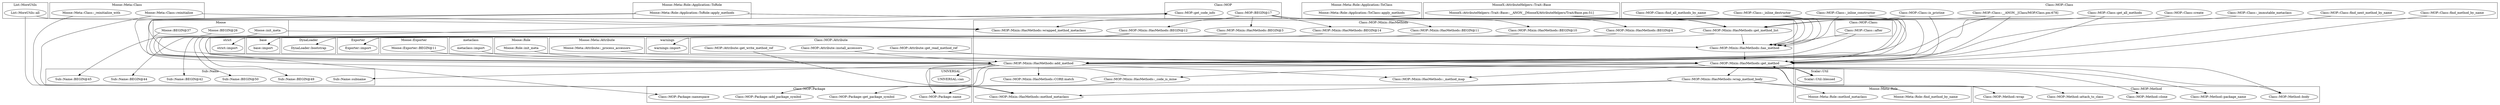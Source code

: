 digraph {
graph [overlap=false]
subgraph cluster_Moose_Meta_Role_Application_ToRole {
	label="Moose::Meta::Role::Application::ToRole";
	"Moose::Meta::Role::Application::ToRole::apply_methods";
}
subgraph cluster_DynaLoader {
	label="DynaLoader";
	"DynaLoader::bootstrap";
}
subgraph cluster_List_MoreUtils {
	label="List::MoreUtils";
	"List::MoreUtils::all";
}
subgraph cluster_warnings {
	label="warnings";
	"warnings::import";
}
subgraph cluster_Moose_Exporter {
	label="Moose::Exporter";
	"Moose::Exporter::BEGIN@11";
}
subgraph cluster_Class_MOP_Mixin_HasMethods {
	label="Class::MOP::Mixin::HasMethods";
	"Class::MOP::Mixin::HasMethods::BEGIN@14";
	"Class::MOP::Mixin::HasMethods::BEGIN@12";
	"Class::MOP::Mixin::HasMethods::CORE:match";
	"Class::MOP::Mixin::HasMethods::get_method";
	"Class::MOP::Mixin::HasMethods::has_method";
	"Class::MOP::Mixin::HasMethods::_code_is_mine";
	"Class::MOP::Mixin::HasMethods::add_method";
	"Class::MOP::Mixin::HasMethods::BEGIN@4";
	"Class::MOP::Mixin::HasMethods::get_method_list";
	"Class::MOP::Mixin::HasMethods::BEGIN@11";
	"Class::MOP::Mixin::HasMethods::method_metaclass";
	"Class::MOP::Mixin::HasMethods::BEGIN@3";
	"Class::MOP::Mixin::HasMethods::_method_map";
	"Class::MOP::Mixin::HasMethods::wrapped_method_metaclass";
	"Class::MOP::Mixin::HasMethods::wrap_method_body";
	"Class::MOP::Mixin::HasMethods::BEGIN@10";
}
subgraph cluster_Moose_Meta_Role {
	label="Moose::Meta::Role";
	"Moose::Meta::Role::find_method_by_name";
	"Moose::Meta::Role::method_metaclass";
}
subgraph cluster_Moose {
	label="Moose";
	"Moose::BEGIN@26";
	"Moose::BEGIN@37";
	"Moose::init_meta";
}
subgraph cluster_Sub_Name {
	label="Sub::Name";
	"Sub::Name::BEGIN@45";
	"Sub::Name::subname";
	"Sub::Name::BEGIN@44";
	"Sub::Name::BEGIN@42";
	"Sub::Name::BEGIN@50";
	"Sub::Name::BEGIN@49";
}
subgraph cluster_metaclass {
	label="metaclass";
	"metaclass::import";
}
subgraph cluster_Scalar_Util {
	label="Scalar::Util";
	"Scalar::Util::blessed";
}
subgraph cluster_UNIVERSAL {
	label="UNIVERSAL";
	"UNIVERSAL::can";
}
subgraph cluster_Moose_Meta_Class {
	label="Moose::Meta::Class";
	"Moose::Meta::Class::_reinitialize_with";
	"Moose::Meta::Class::reinitialize";
}
subgraph cluster_base {
	label="base";
	"base::import";
}
subgraph cluster_strict {
	label="strict";
	"strict::import";
}
subgraph cluster_Class_MOP_Class {
	label="Class::MOP::Class";
	"Class::MOP::Class::find_all_methods_by_name";
	"Class::MOP::Class::find_next_method_by_name";
	"Class::MOP::Class::_inline_constructor";
	"Class::MOP::Class::__ANON__[Class/MOP/Class.pm:678]";
	"Class::MOP::Class::is_pristine";
	"Class::MOP::Class::create";
	"Class::MOP::Class::find_method_by_name";
	"Class::MOP::Class::_immutable_metaclass";
	"Class::MOP::Class::_inline_destructor";
	"Class::MOP::Class::get_all_methods";
}
subgraph cluster_Class_MOP {
	label="Class::MOP";
	"Class::MOP::BEGIN@17";
	"Class::MOP::get_code_info";
}
subgraph cluster_Exporter {
	label="Exporter";
	"Exporter::import";
}
subgraph cluster_Class_MOP_Attribute {
	label="Class::MOP::Attribute";
	"Class::MOP::Attribute::get_write_method_ref";
	"Class::MOP::Attribute::install_accessors";
	"Class::MOP::Attribute::get_read_method_ref";
}
subgraph cluster_Moose_Role {
	label="Moose::Role";
	"Moose::Role::init_meta";
}
subgraph cluster_MooseX_AttributeHelpers_Trait_Base {
	label="MooseX::AttributeHelpers::Trait::Base";
	"MooseX::AttributeHelpers::Trait::Base::__ANON__[MooseX/AttributeHelpers/Trait/Base.pm:51]";
}
subgraph cluster_Class_MOP_Class_ {
	label="Class::MOP::Class:";
	"Class::MOP::Class:::after";
}
subgraph cluster_Class_MOP_Package {
	label="Class::MOP::Package";
	"Class::MOP::Package::add_package_symbol";
	"Class::MOP::Package::namespace";
	"Class::MOP::Package::name";
	"Class::MOP::Package::get_package_symbol";
}
subgraph cluster_Moose_Meta_Attribute {
	label="Moose::Meta::Attribute";
	"Moose::Meta::Attribute::_process_accessors";
}
subgraph cluster_Class_MOP_Method {
	label="Class::MOP::Method";
	"Class::MOP::Method::clone";
	"Class::MOP::Method::body";
	"Class::MOP::Method::attach_to_class";
	"Class::MOP::Method::wrap";
	"Class::MOP::Method::package_name";
}
subgraph cluster_Moose_Meta_Role_Application_ToClass {
	label="Moose::Meta::Role::Application::ToClass";
	"Moose::Meta::Role::Application::ToClass::apply_methods";
}
"Class::MOP::Mixin::HasMethods::get_method_list" -> "Class::MOP::Package::namespace";
"Class::MOP::BEGIN@17" -> "Class::MOP::Mixin::HasMethods::BEGIN@14";
"Class::MOP::Mixin::HasMethods::add_method" -> "Class::MOP::Mixin::HasMethods::CORE:match";
"Class::MOP::Mixin::HasMethods::add_method" -> "Class::MOP::Method::package_name";
"Class::MOP::Mixin::HasMethods::wrap_method_body" -> "Class::MOP::Method::wrap";
"Class::MOP::Mixin::HasMethods::BEGIN@12" -> "Exporter::import";
"Class::MOP::Mixin::HasMethods::BEGIN@11" -> "Exporter::import";
"Class::MOP::Mixin::HasMethods::BEGIN@10" -> "Exporter::import";
"Class::MOP::Mixin::HasMethods::BEGIN@12" -> "DynaLoader::bootstrap";
"Class::MOP::Mixin::HasMethods::add_method" -> "Class::MOP::Method::clone";
"Class::MOP::BEGIN@17" -> "Class::MOP::Mixin::HasMethods::BEGIN@12";
"Moose::Meta::Role::Application::ToClass::apply_methods" -> "Class::MOP::Mixin::HasMethods::get_method";
"Moose::Meta::Role::Application::ToRole::apply_methods" -> "Class::MOP::Mixin::HasMethods::get_method";
"Class::MOP::Class::find_next_method_by_name" -> "Class::MOP::Mixin::HasMethods::get_method";
"MooseX::AttributeHelpers::Trait::Base::__ANON__[MooseX/AttributeHelpers/Trait/Base.pm:51]" -> "Class::MOP::Mixin::HasMethods::get_method";
"Class::MOP::Attribute::get_read_method_ref" -> "Class::MOP::Mixin::HasMethods::get_method";
"Moose::Meta::Attribute::_process_accessors" -> "Class::MOP::Mixin::HasMethods::get_method";
"Class::MOP::Mixin::HasMethods::has_method" -> "Class::MOP::Mixin::HasMethods::get_method";
"Class::MOP::Class::__ANON__[Class/MOP/Class.pm:678]" -> "Class::MOP::Mixin::HasMethods::get_method";
"Class::MOP::Class::is_pristine" -> "Class::MOP::Mixin::HasMethods::get_method";
"Moose::Meta::Role::find_method_by_name" -> "Class::MOP::Mixin::HasMethods::get_method";
"Class::MOP::Class::find_method_by_name" -> "Class::MOP::Mixin::HasMethods::get_method";
"Class::MOP::Class::get_all_methods" -> "Class::MOP::Mixin::HasMethods::get_method";
"Moose::Meta::Class::reinitialize" -> "Class::MOP::Mixin::HasMethods::method_metaclass";
"Moose::Meta::Class::_reinitialize_with" -> "Class::MOP::Mixin::HasMethods::method_metaclass";
"List::MoreUtils::all" -> "Class::MOP::Mixin::HasMethods::method_metaclass";
"Class::MOP::Attribute::get_write_method_ref" -> "Class::MOP::Mixin::HasMethods::method_metaclass";
"Class::MOP::Mixin::HasMethods::wrap_method_body" -> "Class::MOP::Mixin::HasMethods::method_metaclass";
"Class::MOP::Class::is_pristine" -> "Class::MOP::Mixin::HasMethods::get_method_list";
"Moose::Meta::Role::Application::ToRole::apply_methods" -> "Class::MOP::Mixin::HasMethods::get_method_list";
"Moose::Meta::Role::Application::ToClass::apply_methods" -> "Class::MOP::Mixin::HasMethods::get_method_list";
"MooseX::AttributeHelpers::Trait::Base::__ANON__[MooseX/AttributeHelpers/Trait/Base.pm:51]" -> "Class::MOP::Mixin::HasMethods::get_method_list";
"Class::MOP::Class::get_all_methods" -> "Class::MOP::Mixin::HasMethods::get_method_list";
"Class::MOP::Mixin::HasMethods::add_method" -> "Sub::Name::subname";
"Class::MOP::Mixin::HasMethods::get_method" -> "Scalar::Util::blessed";
"Class::MOP::Mixin::HasMethods::add_method" -> "Scalar::Util::blessed";
"Moose::Meta::Class::reinitialize" -> "Class::MOP::Mixin::HasMethods::wrapped_method_metaclass";
"List::MoreUtils::all" -> "Class::MOP::Mixin::HasMethods::wrapped_method_metaclass";
"Class::MOP::Class::__ANON__[Class/MOP/Class.pm:678]" -> "Class::MOP::Mixin::HasMethods::wrapped_method_metaclass";
"Class::MOP::Mixin::HasMethods::wrap_method_body" -> "Moose::Meta::Role::method_metaclass";
"Class::MOP::BEGIN@17" -> "Class::MOP::Mixin::HasMethods::BEGIN@11";
"Class::MOP::Mixin::HasMethods::BEGIN@12" -> "Sub::Name::BEGIN@44";
"Class::MOP::Mixin::HasMethods::BEGIN@12" -> "Sub::Name::BEGIN@49";
"Class::MOP::BEGIN@17" -> "Class::MOP::Mixin::HasMethods::BEGIN@4";
"Class::MOP::Mixin::HasMethods::BEGIN@12" -> "Sub::Name::BEGIN@42";
"Class::MOP::Mixin::HasMethods::get_method" -> "Class::MOP::Mixin::HasMethods::_code_is_mine";
"Class::MOP::Mixin::HasMethods::BEGIN@12" -> "Sub::Name::BEGIN@50";
"Class::MOP::Mixin::HasMethods::add_method" -> "Class::MOP::Package::add_package_symbol";
"Class::MOP::Class:::after" -> "Class::MOP::Mixin::HasMethods::has_method";
"Class::MOP::Mixin::HasMethods::get_method_list" -> "Class::MOP::Mixin::HasMethods::has_method";
"Moose::Meta::Role::Application::ToRole::apply_methods" -> "Class::MOP::Mixin::HasMethods::has_method";
"Moose::Meta::Role::Application::ToClass::apply_methods" -> "Class::MOP::Mixin::HasMethods::has_method";
"Moose::init_meta" -> "Class::MOP::Mixin::HasMethods::has_method";
"Class::MOP::Class::find_all_methods_by_name" -> "Class::MOP::Mixin::HasMethods::has_method";
"Class::MOP::Class::_inline_destructor" -> "Class::MOP::Mixin::HasMethods::has_method";
"Class::MOP::Class::_inline_constructor" -> "Class::MOP::Mixin::HasMethods::has_method";
"Class::MOP::Mixin::HasMethods::add_method" -> "UNIVERSAL::can";
"Class::MOP::Mixin::HasMethods::BEGIN@14" -> "base::import";
"Class::MOP::Mixin::HasMethods::BEGIN@4" -> "warnings::import";
"Class::MOP::Class:::after" -> "Class::MOP::Mixin::HasMethods::add_method";
"Moose::Exporter::BEGIN@11" -> "Class::MOP::Mixin::HasMethods::add_method";
"Moose::BEGIN@26" -> "Class::MOP::Mixin::HasMethods::add_method";
"Moose::Meta::Role::Application::ToClass::apply_methods" -> "Class::MOP::Mixin::HasMethods::add_method";
"Moose::Meta::Role::Application::ToRole::apply_methods" -> "Class::MOP::Mixin::HasMethods::add_method";
"Class::MOP::Attribute::install_accessors" -> "Class::MOP::Mixin::HasMethods::add_method";
"Moose::init_meta" -> "Class::MOP::Mixin::HasMethods::add_method";
"Class::MOP::Class::_inline_constructor" -> "Class::MOP::Mixin::HasMethods::add_method";
"metaclass::import" -> "Class::MOP::Mixin::HasMethods::add_method";
"Class::MOP::Class::__ANON__[Class/MOP/Class.pm:678]" -> "Class::MOP::Mixin::HasMethods::add_method";
"Class::MOP::Class::create" -> "Class::MOP::Mixin::HasMethods::add_method";
"Class::MOP::Class::_immutable_metaclass" -> "Class::MOP::Mixin::HasMethods::add_method";
"Moose::BEGIN@37" -> "Class::MOP::Mixin::HasMethods::add_method";
"Class::MOP::Class::_inline_destructor" -> "Class::MOP::Mixin::HasMethods::add_method";
"Moose::Role::init_meta" -> "Class::MOP::Mixin::HasMethods::add_method";
"Class::MOP::Mixin::HasMethods::get_method" -> "Class::MOP::Package::get_package_symbol";
"Class::MOP::Mixin::HasMethods::add_method" -> "Class::MOP::Mixin::HasMethods::_method_map";
"Class::MOP::Mixin::HasMethods::get_method" -> "Class::MOP::Mixin::HasMethods::_method_map";
"Class::MOP::Mixin::HasMethods::get_method" -> "Class::MOP::Mixin::HasMethods::wrap_method_body";
"Class::MOP::Mixin::HasMethods::wrap_method_body" -> "Class::MOP::Package::name";
"Class::MOP::Mixin::HasMethods::_code_is_mine" -> "Class::MOP::Package::name";
"Class::MOP::Mixin::HasMethods::add_method" -> "Class::MOP::Package::name";
"Class::MOP::BEGIN@17" -> "Class::MOP::Mixin::HasMethods::BEGIN@10";
"Class::MOP::Mixin::HasMethods::BEGIN@12" -> "Sub::Name::BEGIN@45";
"Class::MOP::Mixin::HasMethods::get_method" -> "Class::MOP::Method::body";
"Class::MOP::Mixin::HasMethods::add_method" -> "Class::MOP::Method::body";
"Class::MOP::Mixin::HasMethods::add_method" -> "Class::MOP::Method::attach_to_class";
"Class::MOP::Mixin::HasMethods::BEGIN@3" -> "strict::import";
"Class::MOP::BEGIN@17" -> "Class::MOP::Mixin::HasMethods::BEGIN@3";
"Class::MOP::Mixin::HasMethods::_code_is_mine" -> "Class::MOP::get_code_info";
"Class::MOP::Mixin::HasMethods::add_method" -> "Class::MOP::get_code_info";
}
